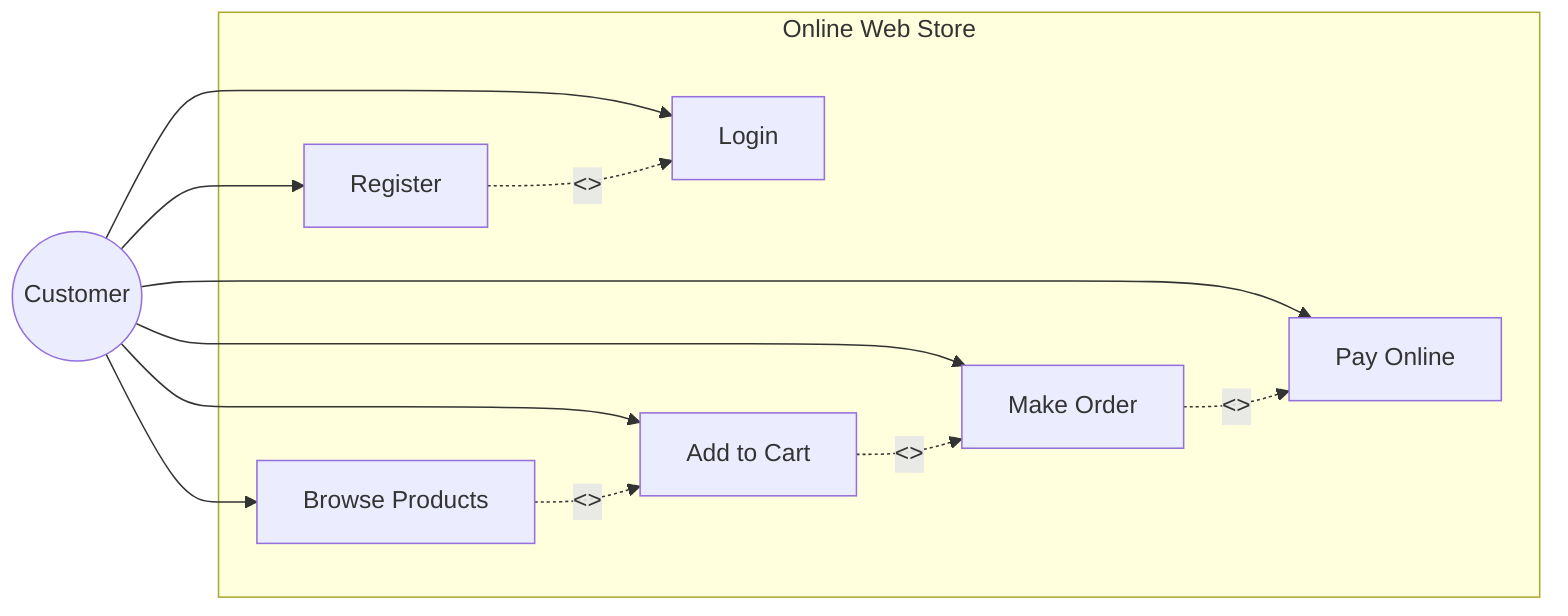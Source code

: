 graph LR
    Customer((Customer))
    subgraph Online Web Store
    A[Register]
    B[Login]
    C[Browse Products]
    D[Add to Cart]
    E[Make Order]
    F[Pay Online]
    end
    Customer --> A
    Customer --> B
    Customer --> C
    Customer --> D
    Customer --> E
    Customer --> F
    A -.-> |<<include>>| B
    C -.-> |<<extend>>| D
    D -.-> |<<include>>| E
    E -.-> |<<include>>| F